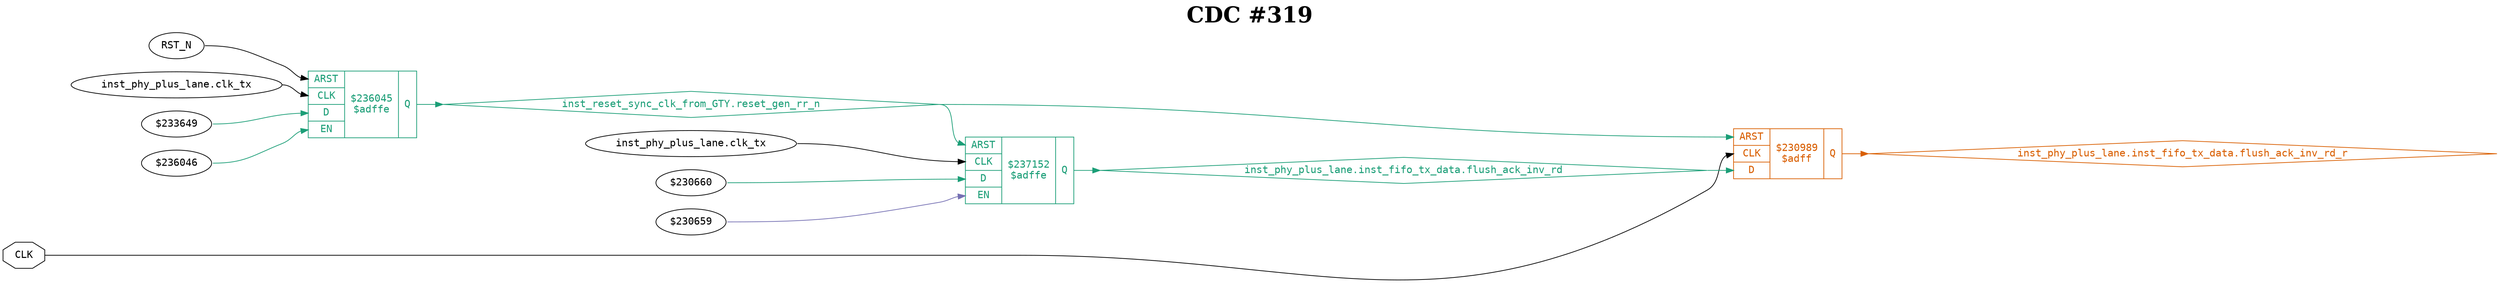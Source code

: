 digraph "spacefibre_light_top" {
label=<<b>CDC #319</b>>;
labelloc="t"
fontsize="30"
node ["fontname"="Courier"]
edge ["fontname"="Courier"]
rankdir="LR";
remincross=true;
n1 [ shape=octagon, label="CLK", color="black", fontcolor="black", href="/src/ip_spacefibre_light_top/spacefibre_light_top.vhd#45" ];
n2 [ shape=diamond, label="inst_phy_plus_lane.inst_fifo_tx_data.flush_ack_inv_rd", colorscheme="dark28", color="1", fontcolor="1", href="/src/ip/fifo_dc/fifo_dc.vhd#117" ];
n3 [ shape=diamond, label="inst_phy_plus_lane.inst_fifo_tx_data.flush_ack_inv_rd_r", colorscheme="dark28", color="2", fontcolor="2", href="/src/ip/fifo_dc/fifo_dc.vhd#118" ];
n4 [ shape=diamond, label="inst_reset_sync_clk_from_GTY.reset_gen_rr_n", colorscheme="dark28", color="1", fontcolor="1", href="/src/ip_spacefibre_light_top/reset_gen.vhd#46" ];
{ rank="source"; n1;}
{ rank="sink";}
v0 [ label="RST_N" ];
v1 [ label="inst_phy_plus_lane.clk_tx" ];
v2 [ label="$233649" ];
v3 [ label="$236046" ];
c9 [ shape=record, label="{{<p5> ARST|<p1> CLK|<p6> D|<p7> EN}|$236045\n$adffe|{<p8> Q}}", colorscheme="dark28", color="1", fontcolor="1" , href="/src/ip_spacefibre_light_top/reset_gen.vhd#56"  ];
v4 [ label="inst_phy_plus_lane.clk_tx" ];
v5 [ label="$230660" ];
v6 [ label="$230659" ];
c10 [ shape=record, label="{{<p5> ARST|<p1> CLK|<p6> D|<p7> EN}|$237152\n$adffe|{<p8> Q}}", colorscheme="dark28", color="1", fontcolor="1" , href="/src/ip/fifo_dc/fifo_dc.vhd#321"  ];
c11 [ shape=record, label="{{<p5> ARST|<p1> CLK|<p6> D}|$230989\n$adff|{<p8> Q}}", colorscheme="dark28", color="2", fontcolor="2" , href="/src/ip/fifo_dc/fifo_dc.vhd#440"  ];
n1:e -> c11:p1:w [color="black", fontcolor="black", label=""];
c10:p8:e -> n2:w [colorscheme="dark28", color="1", fontcolor="1", label=""];
n2:e -> c11:p6:w [colorscheme="dark28", color="1", fontcolor="1", label=""];
c11:p8:e -> n3:w [colorscheme="dark28", color="2", fontcolor="2", label=""];
c9:p8:e -> n4:w [colorscheme="dark28", color="1", fontcolor="1", label=""];
n4:e -> c10:p5:w [colorscheme="dark28", color="1", fontcolor="1", label=""];
n4:e -> c11:p5:w [colorscheme="dark28", color="1", fontcolor="1", label=""];
v0:e -> c9:p5:w [color="black", fontcolor="black", label=""];
v1:e -> c9:p1:w [color="black", fontcolor="black", label=""];
v2:e -> c9:p6:w [colorscheme="dark28", color="1", fontcolor="1", label=""];
v3:e -> c9:p7:w [colorscheme="dark28", color="1", fontcolor="1", label=""];
v4:e -> c10:p1:w [color="black", fontcolor="black", label=""];
v5:e -> c10:p6:w [colorscheme="dark28", color="1", fontcolor="1", label=""];
v6:e -> c10:p7:w [colorscheme="dark28", color="3", fontcolor="3", label=""];
}
